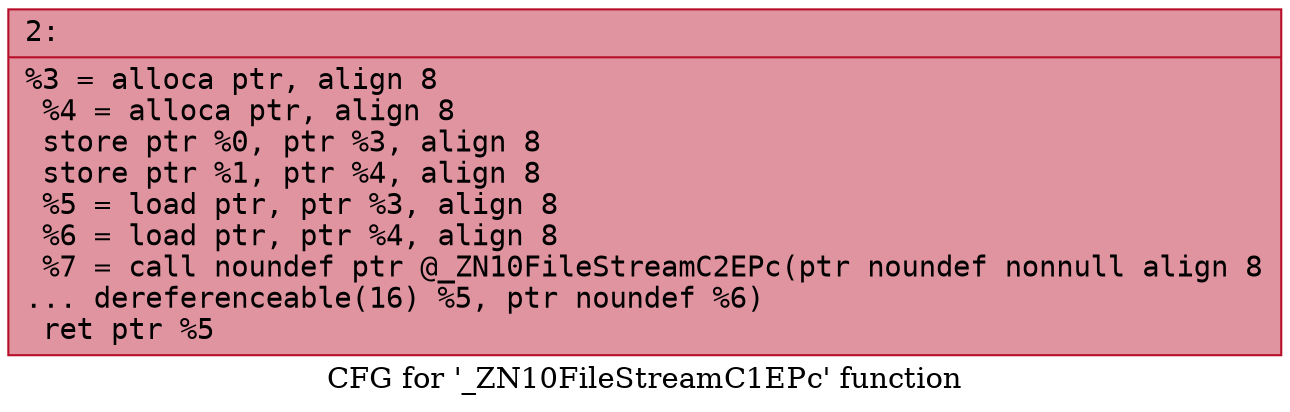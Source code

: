 digraph "CFG for '_ZN10FileStreamC1EPc' function" {
	label="CFG for '_ZN10FileStreamC1EPc' function";

	Node0x600000938140 [shape=record,color="#b70d28ff", style=filled, fillcolor="#b70d2870" fontname="Courier",label="{2:\l|  %3 = alloca ptr, align 8\l  %4 = alloca ptr, align 8\l  store ptr %0, ptr %3, align 8\l  store ptr %1, ptr %4, align 8\l  %5 = load ptr, ptr %3, align 8\l  %6 = load ptr, ptr %4, align 8\l  %7 = call noundef ptr @_ZN10FileStreamC2EPc(ptr noundef nonnull align 8\l... dereferenceable(16) %5, ptr noundef %6)\l  ret ptr %5\l}"];
}
